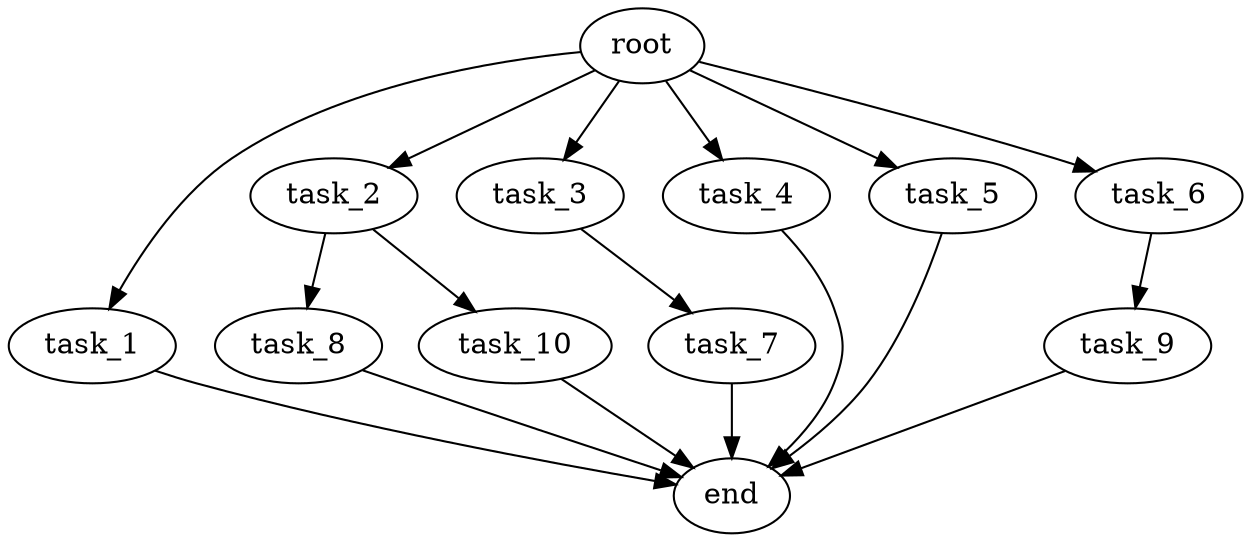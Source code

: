 digraph G {
  root [size="0.000000e+00"];
  task_1 [size="2.659379e+10"];
  task_2 [size="7.842865e+10"];
  task_3 [size="4.555534e+10"];
  task_4 [size="4.235845e+10"];
  task_5 [size="9.573603e+10"];
  task_6 [size="9.954273e+10"];
  task_7 [size="5.562126e+10"];
  task_8 [size="7.186899e+10"];
  task_9 [size="1.556420e+10"];
  task_10 [size="2.974111e+10"];
  end [size="0.000000e+00"];

  root -> task_1 [size="1.000000e-12"];
  root -> task_2 [size="1.000000e-12"];
  root -> task_3 [size="1.000000e-12"];
  root -> task_4 [size="1.000000e-12"];
  root -> task_5 [size="1.000000e-12"];
  root -> task_6 [size="1.000000e-12"];
  task_1 -> end [size="1.000000e-12"];
  task_2 -> task_8 [size="7.186899e+08"];
  task_2 -> task_10 [size="2.974111e+08"];
  task_3 -> task_7 [size="5.562126e+08"];
  task_4 -> end [size="1.000000e-12"];
  task_5 -> end [size="1.000000e-12"];
  task_6 -> task_9 [size="1.556420e+08"];
  task_7 -> end [size="1.000000e-12"];
  task_8 -> end [size="1.000000e-12"];
  task_9 -> end [size="1.000000e-12"];
  task_10 -> end [size="1.000000e-12"];
}
